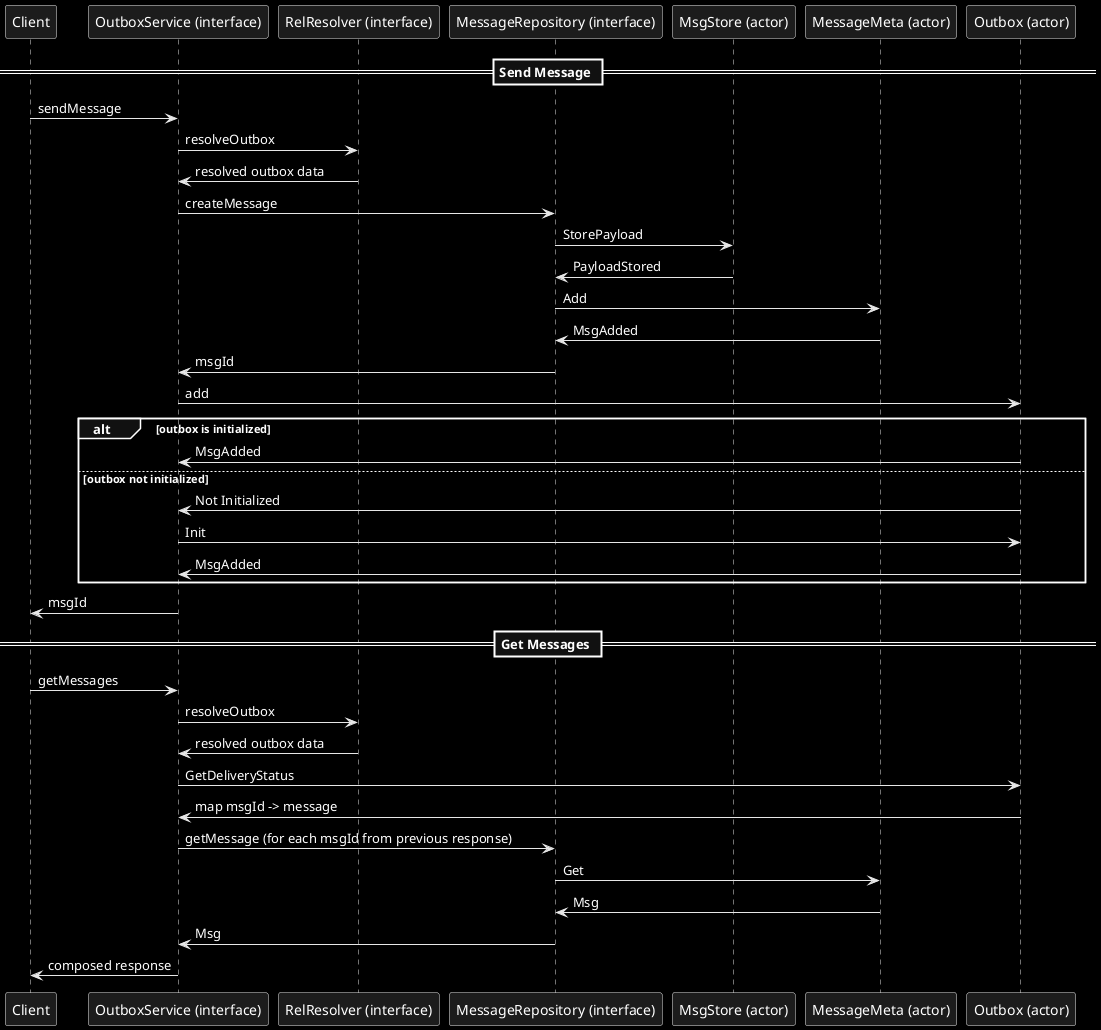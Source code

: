 @startuml
skinparam monochrome reverse

== Send Message ==
Client -> "OutboxService (interface)": sendMessage
"OutboxService (interface)" -> "RelResolver (interface)": resolveOutbox
"RelResolver (interface)" -> "OutboxService (interface)": resolved outbox data
"OutboxService (interface)" -> "MessageRepository (interface)": createMessage
"MessageRepository (interface)" -> "MsgStore (actor)": StorePayload
"MsgStore (actor)" -> "MessageRepository (interface)": PayloadStored
"MessageRepository (interface)" -> "MessageMeta (actor)": Add
"MessageMeta (actor)" -> "MessageRepository (interface)": MsgAdded
"MessageRepository (interface)" -> "OutboxService (interface)": msgId
"OutboxService (interface)" -> "Outbox (actor)": add
alt outbox is initialized
	"Outbox (actor)" -> "OutboxService (interface)": MsgAdded
else outbox not initialized
	"Outbox (actor)" -> "OutboxService (interface)": Not Initialized
	"OutboxService (interface)" -> "Outbox (actor)": Init
	"Outbox (actor)" -> "OutboxService (interface)": MsgAdded
end
"OutboxService (interface)" -> Client: msgId

== Get Messages ==
Client -> "OutboxService (interface)": getMessages
"OutboxService (interface)" -> "RelResolver (interface)": resolveOutbox
"RelResolver (interface)" -> "OutboxService (interface)": resolved outbox data
"OutboxService (interface)" -> "Outbox (actor)": GetDeliveryStatus
"Outbox (actor)" -> "OutboxService (interface)": map msgId -> message
"OutboxService (interface)" -> "MessageRepository (interface)": getMessage (for each msgId from previous response)
"MessageRepository (interface)" -> "MessageMeta (actor)": Get
"MessageMeta (actor)" -> "MessageRepository (interface)" : Msg
"MessageRepository (interface)" -> "OutboxService (interface)": Msg
"OutboxService (interface)" -> Client: composed response


@enduml